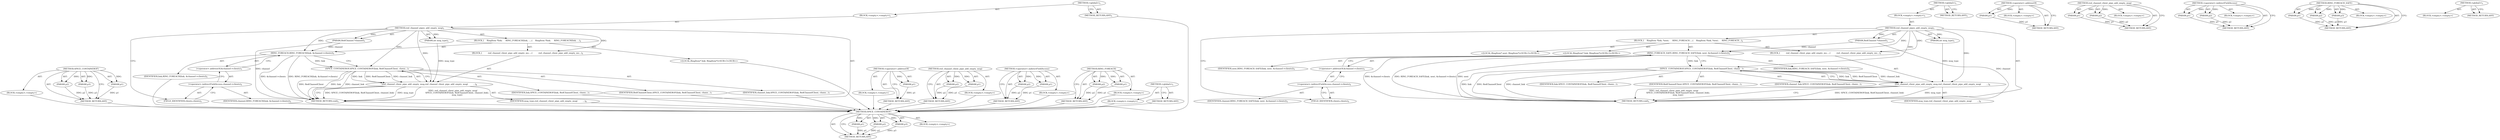 digraph "&lt;global&gt;" {
vulnerable_66 [label=<(METHOD,SPICE_CONTAINEROF)>];
vulnerable_67 [label=<(PARAM,p1)>];
vulnerable_68 [label=<(PARAM,p2)>];
vulnerable_69 [label=<(PARAM,p3)>];
vulnerable_70 [label=<(BLOCK,&lt;empty&gt;,&lt;empty&gt;)>];
vulnerable_71 [label=<(METHOD_RETURN,ANY)>];
vulnerable_6 [label=<(METHOD,&lt;global&gt;)<SUB>1</SUB>>];
vulnerable_7 [label=<(BLOCK,&lt;empty&gt;,&lt;empty&gt;)<SUB>1</SUB>>];
vulnerable_8 [label=<(METHOD,red_channel_pipes_add_empty_msg)<SUB>1</SUB>>];
vulnerable_9 [label=<(PARAM,RedChannel *channel)<SUB>1</SUB>>];
vulnerable_10 [label=<(PARAM,int msg_type)<SUB>1</SUB>>];
vulnerable_11 [label=<(BLOCK,{
    RingItem *link;
 
    RING_FOREACH(link, ...,{
    RingItem *link;
 
    RING_FOREACH(link, ...)<SUB>2</SUB>>];
vulnerable_12 [label="<(LOCAL,RingItem* link: RingItem*)<SUB>3</SUB>>"];
vulnerable_13 [label=<(RING_FOREACH,RING_FOREACH(link, &amp;channel-&gt;clients))<SUB>5</SUB>>];
vulnerable_14 [label=<(IDENTIFIER,link,RING_FOREACH(link, &amp;channel-&gt;clients))<SUB>5</SUB>>];
vulnerable_15 [label=<(&lt;operator&gt;.addressOf,&amp;channel-&gt;clients)<SUB>5</SUB>>];
vulnerable_16 [label=<(&lt;operator&gt;.indirectFieldAccess,channel-&gt;clients)<SUB>5</SUB>>];
vulnerable_17 [label=<(IDENTIFIER,channel,RING_FOREACH(link, &amp;channel-&gt;clients))<SUB>5</SUB>>];
vulnerable_18 [label=<(FIELD_IDENTIFIER,clients,clients)<SUB>5</SUB>>];
vulnerable_19 [label=<(BLOCK,{
         red_channel_client_pipe_add_empty_ms...,{
         red_channel_client_pipe_add_empty_ms...)<SUB>5</SUB>>];
vulnerable_20 [label=<(red_channel_client_pipe_add_empty_msg,red_channel_client_pipe_add_empty_msg(
        ...)<SUB>6</SUB>>];
vulnerable_21 [label=<(SPICE_CONTAINEROF,SPICE_CONTAINEROF(link, RedChannelClient, chann...)<SUB>7</SUB>>];
vulnerable_22 [label=<(IDENTIFIER,link,SPICE_CONTAINEROF(link, RedChannelClient, chann...)<SUB>7</SUB>>];
vulnerable_23 [label=<(IDENTIFIER,RedChannelClient,SPICE_CONTAINEROF(link, RedChannelClient, chann...)<SUB>7</SUB>>];
vulnerable_24 [label=<(IDENTIFIER,channel_link,SPICE_CONTAINEROF(link, RedChannelClient, chann...)<SUB>7</SUB>>];
vulnerable_25 [label=<(IDENTIFIER,msg_type,red_channel_client_pipe_add_empty_msg(
        ...)<SUB>8</SUB>>];
vulnerable_26 [label=<(METHOD_RETURN,void)<SUB>1</SUB>>];
vulnerable_28 [label=<(METHOD_RETURN,ANY)<SUB>1</SUB>>];
vulnerable_52 [label=<(METHOD,&lt;operator&gt;.addressOf)>];
vulnerable_53 [label=<(PARAM,p1)>];
vulnerable_54 [label=<(BLOCK,&lt;empty&gt;,&lt;empty&gt;)>];
vulnerable_55 [label=<(METHOD_RETURN,ANY)>];
vulnerable_61 [label=<(METHOD,red_channel_client_pipe_add_empty_msg)>];
vulnerable_62 [label=<(PARAM,p1)>];
vulnerable_63 [label=<(PARAM,p2)>];
vulnerable_64 [label=<(BLOCK,&lt;empty&gt;,&lt;empty&gt;)>];
vulnerable_65 [label=<(METHOD_RETURN,ANY)>];
vulnerable_56 [label=<(METHOD,&lt;operator&gt;.indirectFieldAccess)>];
vulnerable_57 [label=<(PARAM,p1)>];
vulnerable_58 [label=<(PARAM,p2)>];
vulnerable_59 [label=<(BLOCK,&lt;empty&gt;,&lt;empty&gt;)>];
vulnerable_60 [label=<(METHOD_RETURN,ANY)>];
vulnerable_47 [label=<(METHOD,RING_FOREACH)>];
vulnerable_48 [label=<(PARAM,p1)>];
vulnerable_49 [label=<(PARAM,p2)>];
vulnerable_50 [label=<(BLOCK,&lt;empty&gt;,&lt;empty&gt;)>];
vulnerable_51 [label=<(METHOD_RETURN,ANY)>];
vulnerable_41 [label=<(METHOD,&lt;global&gt;)<SUB>1</SUB>>];
vulnerable_42 [label=<(BLOCK,&lt;empty&gt;,&lt;empty&gt;)>];
vulnerable_43 [label=<(METHOD_RETURN,ANY)>];
fixed_69 [label=<(METHOD,SPICE_CONTAINEROF)>];
fixed_70 [label=<(PARAM,p1)>];
fixed_71 [label=<(PARAM,p2)>];
fixed_72 [label=<(PARAM,p3)>];
fixed_73 [label=<(BLOCK,&lt;empty&gt;,&lt;empty&gt;)>];
fixed_74 [label=<(METHOD_RETURN,ANY)>];
fixed_6 [label=<(METHOD,&lt;global&gt;)<SUB>1</SUB>>];
fixed_7 [label=<(BLOCK,&lt;empty&gt;,&lt;empty&gt;)<SUB>1</SUB>>];
fixed_8 [label=<(METHOD,red_channel_pipes_add_empty_msg)<SUB>1</SUB>>];
fixed_9 [label=<(PARAM,RedChannel *channel)<SUB>1</SUB>>];
fixed_10 [label=<(PARAM,int msg_type)<SUB>1</SUB>>];
fixed_11 [label=<(BLOCK,{
    RingItem *link, *next;
 
    RING_FOREACH...,{
    RingItem *link, *next;
 
    RING_FOREACH...)<SUB>2</SUB>>];
fixed_12 [label="<(LOCAL,RingItem* link: RingItem*)<SUB>3</SUB>>"];
fixed_13 [label="<(LOCAL,RingItem* next: RingItem*)<SUB>3</SUB>>"];
fixed_14 [label=<(RING_FOREACH_SAFE,RING_FOREACH_SAFE(link, next, &amp;channel-&gt;clients))<SUB>5</SUB>>];
fixed_15 [label=<(IDENTIFIER,link,RING_FOREACH_SAFE(link, next, &amp;channel-&gt;clients))<SUB>5</SUB>>];
fixed_16 [label=<(IDENTIFIER,next,RING_FOREACH_SAFE(link, next, &amp;channel-&gt;clients))<SUB>5</SUB>>];
fixed_17 [label=<(&lt;operator&gt;.addressOf,&amp;channel-&gt;clients)<SUB>5</SUB>>];
fixed_18 [label=<(&lt;operator&gt;.indirectFieldAccess,channel-&gt;clients)<SUB>5</SUB>>];
fixed_19 [label=<(IDENTIFIER,channel,RING_FOREACH_SAFE(link, next, &amp;channel-&gt;clients))<SUB>5</SUB>>];
fixed_20 [label=<(FIELD_IDENTIFIER,clients,clients)<SUB>5</SUB>>];
fixed_21 [label=<(BLOCK,{
         red_channel_client_pipe_add_empty_ms...,{
         red_channel_client_pipe_add_empty_ms...)<SUB>5</SUB>>];
fixed_22 [label=<(red_channel_client_pipe_add_empty_msg,red_channel_client_pipe_add_empty_msg(
        ...)<SUB>6</SUB>>];
fixed_23 [label=<(SPICE_CONTAINEROF,SPICE_CONTAINEROF(link, RedChannelClient, chann...)<SUB>7</SUB>>];
fixed_24 [label=<(IDENTIFIER,link,SPICE_CONTAINEROF(link, RedChannelClient, chann...)<SUB>7</SUB>>];
fixed_25 [label=<(IDENTIFIER,RedChannelClient,SPICE_CONTAINEROF(link, RedChannelClient, chann...)<SUB>7</SUB>>];
fixed_26 [label=<(IDENTIFIER,channel_link,SPICE_CONTAINEROF(link, RedChannelClient, chann...)<SUB>7</SUB>>];
fixed_27 [label=<(IDENTIFIER,msg_type,red_channel_client_pipe_add_empty_msg(
        ...)<SUB>8</SUB>>];
fixed_28 [label=<(METHOD_RETURN,void)<SUB>1</SUB>>];
fixed_30 [label=<(METHOD_RETURN,ANY)<SUB>1</SUB>>];
fixed_55 [label=<(METHOD,&lt;operator&gt;.addressOf)>];
fixed_56 [label=<(PARAM,p1)>];
fixed_57 [label=<(BLOCK,&lt;empty&gt;,&lt;empty&gt;)>];
fixed_58 [label=<(METHOD_RETURN,ANY)>];
fixed_64 [label=<(METHOD,red_channel_client_pipe_add_empty_msg)>];
fixed_65 [label=<(PARAM,p1)>];
fixed_66 [label=<(PARAM,p2)>];
fixed_67 [label=<(BLOCK,&lt;empty&gt;,&lt;empty&gt;)>];
fixed_68 [label=<(METHOD_RETURN,ANY)>];
fixed_59 [label=<(METHOD,&lt;operator&gt;.indirectFieldAccess)>];
fixed_60 [label=<(PARAM,p1)>];
fixed_61 [label=<(PARAM,p2)>];
fixed_62 [label=<(BLOCK,&lt;empty&gt;,&lt;empty&gt;)>];
fixed_63 [label=<(METHOD_RETURN,ANY)>];
fixed_49 [label=<(METHOD,RING_FOREACH_SAFE)>];
fixed_50 [label=<(PARAM,p1)>];
fixed_51 [label=<(PARAM,p2)>];
fixed_52 [label=<(PARAM,p3)>];
fixed_53 [label=<(BLOCK,&lt;empty&gt;,&lt;empty&gt;)>];
fixed_54 [label=<(METHOD_RETURN,ANY)>];
fixed_43 [label=<(METHOD,&lt;global&gt;)<SUB>1</SUB>>];
fixed_44 [label=<(BLOCK,&lt;empty&gt;,&lt;empty&gt;)>];
fixed_45 [label=<(METHOD_RETURN,ANY)>];
vulnerable_66 -> vulnerable_67  [key=0, label="AST: "];
vulnerable_66 -> vulnerable_67  [key=1, label="DDG: "];
vulnerable_66 -> vulnerable_70  [key=0, label="AST: "];
vulnerable_66 -> vulnerable_68  [key=0, label="AST: "];
vulnerable_66 -> vulnerable_68  [key=1, label="DDG: "];
vulnerable_66 -> vulnerable_71  [key=0, label="AST: "];
vulnerable_66 -> vulnerable_71  [key=1, label="CFG: "];
vulnerable_66 -> vulnerable_69  [key=0, label="AST: "];
vulnerable_66 -> vulnerable_69  [key=1, label="DDG: "];
vulnerable_67 -> vulnerable_71  [key=0, label="DDG: p1"];
vulnerable_68 -> vulnerable_71  [key=0, label="DDG: p2"];
vulnerable_69 -> vulnerable_71  [key=0, label="DDG: p3"];
vulnerable_70 -> fixed_69  [key=0];
vulnerable_71 -> fixed_69  [key=0];
vulnerable_6 -> vulnerable_7  [key=0, label="AST: "];
vulnerable_6 -> vulnerable_28  [key=0, label="AST: "];
vulnerable_6 -> vulnerable_28  [key=1, label="CFG: "];
vulnerable_7 -> vulnerable_8  [key=0, label="AST: "];
vulnerable_8 -> vulnerable_9  [key=0, label="AST: "];
vulnerable_8 -> vulnerable_9  [key=1, label="DDG: "];
vulnerable_8 -> vulnerable_10  [key=0, label="AST: "];
vulnerable_8 -> vulnerable_10  [key=1, label="DDG: "];
vulnerable_8 -> vulnerable_11  [key=0, label="AST: "];
vulnerable_8 -> vulnerable_26  [key=0, label="AST: "];
vulnerable_8 -> vulnerable_18  [key=0, label="CFG: "];
vulnerable_8 -> vulnerable_19  [key=0, label="DDG: "];
vulnerable_8 -> vulnerable_13  [key=0, label="DDG: "];
vulnerable_8 -> vulnerable_20  [key=0, label="DDG: "];
vulnerable_8 -> vulnerable_21  [key=0, label="DDG: "];
vulnerable_9 -> vulnerable_26  [key=0, label="DDG: channel"];
vulnerable_9 -> vulnerable_13  [key=0, label="DDG: channel"];
vulnerable_10 -> vulnerable_20  [key=0, label="DDG: msg_type"];
vulnerable_11 -> vulnerable_12  [key=0, label="AST: "];
vulnerable_11 -> vulnerable_13  [key=0, label="AST: "];
vulnerable_11 -> vulnerable_19  [key=0, label="AST: "];
vulnerable_12 -> fixed_69  [key=0];
vulnerable_13 -> vulnerable_14  [key=0, label="AST: "];
vulnerable_13 -> vulnerable_15  [key=0, label="AST: "];
vulnerable_13 -> vulnerable_21  [key=0, label="CFG: "];
vulnerable_13 -> vulnerable_21  [key=1, label="DDG: link"];
vulnerable_13 -> vulnerable_26  [key=0, label="DDG: &amp;channel-&gt;clients"];
vulnerable_13 -> vulnerable_26  [key=1, label="DDG: RING_FOREACH(link, &amp;channel-&gt;clients)"];
vulnerable_14 -> fixed_69  [key=0];
vulnerable_15 -> vulnerable_16  [key=0, label="AST: "];
vulnerable_15 -> vulnerable_13  [key=0, label="CFG: "];
vulnerable_16 -> vulnerable_17  [key=0, label="AST: "];
vulnerable_16 -> vulnerable_18  [key=0, label="AST: "];
vulnerable_16 -> vulnerable_15  [key=0, label="CFG: "];
vulnerable_17 -> fixed_69  [key=0];
vulnerable_18 -> vulnerable_16  [key=0, label="CFG: "];
vulnerable_19 -> vulnerable_20  [key=0, label="AST: "];
vulnerable_20 -> vulnerable_21  [key=0, label="AST: "];
vulnerable_20 -> vulnerable_25  [key=0, label="AST: "];
vulnerable_20 -> vulnerable_26  [key=0, label="CFG: "];
vulnerable_20 -> vulnerable_26  [key=1, label="DDG: SPICE_CONTAINEROF(link, RedChannelClient, channel_link)"];
vulnerable_20 -> vulnerable_26  [key=2, label="DDG: msg_type"];
vulnerable_20 -> vulnerable_26  [key=3, label="DDG: red_channel_client_pipe_add_empty_msg(
             SPICE_CONTAINEROF(link, RedChannelClient, channel_link),
             msg_type)"];
vulnerable_21 -> vulnerable_22  [key=0, label="AST: "];
vulnerable_21 -> vulnerable_23  [key=0, label="AST: "];
vulnerable_21 -> vulnerable_24  [key=0, label="AST: "];
vulnerable_21 -> vulnerable_20  [key=0, label="CFG: "];
vulnerable_21 -> vulnerable_20  [key=1, label="DDG: link"];
vulnerable_21 -> vulnerable_20  [key=2, label="DDG: RedChannelClient"];
vulnerable_21 -> vulnerable_20  [key=3, label="DDG: channel_link"];
vulnerable_21 -> vulnerable_26  [key=0, label="DDG: link"];
vulnerable_21 -> vulnerable_26  [key=1, label="DDG: RedChannelClient"];
vulnerable_21 -> vulnerable_26  [key=2, label="DDG: channel_link"];
vulnerable_22 -> fixed_69  [key=0];
vulnerable_23 -> fixed_69  [key=0];
vulnerable_24 -> fixed_69  [key=0];
vulnerable_25 -> fixed_69  [key=0];
vulnerable_26 -> fixed_69  [key=0];
vulnerable_28 -> fixed_69  [key=0];
vulnerable_52 -> vulnerable_53  [key=0, label="AST: "];
vulnerable_52 -> vulnerable_53  [key=1, label="DDG: "];
vulnerable_52 -> vulnerable_54  [key=0, label="AST: "];
vulnerable_52 -> vulnerable_55  [key=0, label="AST: "];
vulnerable_52 -> vulnerable_55  [key=1, label="CFG: "];
vulnerable_53 -> vulnerable_55  [key=0, label="DDG: p1"];
vulnerable_54 -> fixed_69  [key=0];
vulnerable_55 -> fixed_69  [key=0];
vulnerable_61 -> vulnerable_62  [key=0, label="AST: "];
vulnerable_61 -> vulnerable_62  [key=1, label="DDG: "];
vulnerable_61 -> vulnerable_64  [key=0, label="AST: "];
vulnerable_61 -> vulnerable_63  [key=0, label="AST: "];
vulnerable_61 -> vulnerable_63  [key=1, label="DDG: "];
vulnerable_61 -> vulnerable_65  [key=0, label="AST: "];
vulnerable_61 -> vulnerable_65  [key=1, label="CFG: "];
vulnerable_62 -> vulnerable_65  [key=0, label="DDG: p1"];
vulnerable_63 -> vulnerable_65  [key=0, label="DDG: p2"];
vulnerable_64 -> fixed_69  [key=0];
vulnerable_65 -> fixed_69  [key=0];
vulnerable_56 -> vulnerable_57  [key=0, label="AST: "];
vulnerable_56 -> vulnerable_57  [key=1, label="DDG: "];
vulnerable_56 -> vulnerable_59  [key=0, label="AST: "];
vulnerable_56 -> vulnerable_58  [key=0, label="AST: "];
vulnerable_56 -> vulnerable_58  [key=1, label="DDG: "];
vulnerable_56 -> vulnerable_60  [key=0, label="AST: "];
vulnerable_56 -> vulnerable_60  [key=1, label="CFG: "];
vulnerable_57 -> vulnerable_60  [key=0, label="DDG: p1"];
vulnerable_58 -> vulnerable_60  [key=0, label="DDG: p2"];
vulnerable_59 -> fixed_69  [key=0];
vulnerable_60 -> fixed_69  [key=0];
vulnerable_47 -> vulnerable_48  [key=0, label="AST: "];
vulnerable_47 -> vulnerable_48  [key=1, label="DDG: "];
vulnerable_47 -> vulnerable_50  [key=0, label="AST: "];
vulnerable_47 -> vulnerable_49  [key=0, label="AST: "];
vulnerable_47 -> vulnerable_49  [key=1, label="DDG: "];
vulnerable_47 -> vulnerable_51  [key=0, label="AST: "];
vulnerable_47 -> vulnerable_51  [key=1, label="CFG: "];
vulnerable_48 -> vulnerable_51  [key=0, label="DDG: p1"];
vulnerable_49 -> vulnerable_51  [key=0, label="DDG: p2"];
vulnerable_50 -> fixed_69  [key=0];
vulnerable_51 -> fixed_69  [key=0];
vulnerable_41 -> vulnerable_42  [key=0, label="AST: "];
vulnerable_41 -> vulnerable_43  [key=0, label="AST: "];
vulnerable_41 -> vulnerable_43  [key=1, label="CFG: "];
vulnerable_42 -> fixed_69  [key=0];
vulnerable_43 -> fixed_69  [key=0];
fixed_69 -> fixed_70  [key=0, label="AST: "];
fixed_69 -> fixed_70  [key=1, label="DDG: "];
fixed_69 -> fixed_73  [key=0, label="AST: "];
fixed_69 -> fixed_71  [key=0, label="AST: "];
fixed_69 -> fixed_71  [key=1, label="DDG: "];
fixed_69 -> fixed_74  [key=0, label="AST: "];
fixed_69 -> fixed_74  [key=1, label="CFG: "];
fixed_69 -> fixed_72  [key=0, label="AST: "];
fixed_69 -> fixed_72  [key=1, label="DDG: "];
fixed_70 -> fixed_74  [key=0, label="DDG: p1"];
fixed_71 -> fixed_74  [key=0, label="DDG: p2"];
fixed_72 -> fixed_74  [key=0, label="DDG: p3"];
fixed_6 -> fixed_7  [key=0, label="AST: "];
fixed_6 -> fixed_30  [key=0, label="AST: "];
fixed_6 -> fixed_30  [key=1, label="CFG: "];
fixed_7 -> fixed_8  [key=0, label="AST: "];
fixed_8 -> fixed_9  [key=0, label="AST: "];
fixed_8 -> fixed_9  [key=1, label="DDG: "];
fixed_8 -> fixed_10  [key=0, label="AST: "];
fixed_8 -> fixed_10  [key=1, label="DDG: "];
fixed_8 -> fixed_11  [key=0, label="AST: "];
fixed_8 -> fixed_28  [key=0, label="AST: "];
fixed_8 -> fixed_20  [key=0, label="CFG: "];
fixed_8 -> fixed_21  [key=0, label="DDG: "];
fixed_8 -> fixed_14  [key=0, label="DDG: "];
fixed_8 -> fixed_22  [key=0, label="DDG: "];
fixed_8 -> fixed_23  [key=0, label="DDG: "];
fixed_9 -> fixed_28  [key=0, label="DDG: channel"];
fixed_9 -> fixed_14  [key=0, label="DDG: channel"];
fixed_10 -> fixed_22  [key=0, label="DDG: msg_type"];
fixed_11 -> fixed_12  [key=0, label="AST: "];
fixed_11 -> fixed_13  [key=0, label="AST: "];
fixed_11 -> fixed_14  [key=0, label="AST: "];
fixed_11 -> fixed_21  [key=0, label="AST: "];
fixed_14 -> fixed_15  [key=0, label="AST: "];
fixed_14 -> fixed_16  [key=0, label="AST: "];
fixed_14 -> fixed_17  [key=0, label="AST: "];
fixed_14 -> fixed_23  [key=0, label="CFG: "];
fixed_14 -> fixed_23  [key=1, label="DDG: link"];
fixed_14 -> fixed_28  [key=0, label="DDG: next"];
fixed_14 -> fixed_28  [key=1, label="DDG: &amp;channel-&gt;clients"];
fixed_14 -> fixed_28  [key=2, label="DDG: RING_FOREACH_SAFE(link, next, &amp;channel-&gt;clients)"];
fixed_17 -> fixed_18  [key=0, label="AST: "];
fixed_17 -> fixed_14  [key=0, label="CFG: "];
fixed_18 -> fixed_19  [key=0, label="AST: "];
fixed_18 -> fixed_20  [key=0, label="AST: "];
fixed_18 -> fixed_17  [key=0, label="CFG: "];
fixed_20 -> fixed_18  [key=0, label="CFG: "];
fixed_21 -> fixed_22  [key=0, label="AST: "];
fixed_22 -> fixed_23  [key=0, label="AST: "];
fixed_22 -> fixed_27  [key=0, label="AST: "];
fixed_22 -> fixed_28  [key=0, label="CFG: "];
fixed_22 -> fixed_28  [key=1, label="DDG: SPICE_CONTAINEROF(link, RedChannelClient, channel_link)"];
fixed_22 -> fixed_28  [key=2, label="DDG: msg_type"];
fixed_22 -> fixed_28  [key=3, label="DDG: red_channel_client_pipe_add_empty_msg(
             SPICE_CONTAINEROF(link, RedChannelClient, channel_link),
             msg_type)"];
fixed_23 -> fixed_24  [key=0, label="AST: "];
fixed_23 -> fixed_25  [key=0, label="AST: "];
fixed_23 -> fixed_26  [key=0, label="AST: "];
fixed_23 -> fixed_22  [key=0, label="CFG: "];
fixed_23 -> fixed_22  [key=1, label="DDG: link"];
fixed_23 -> fixed_22  [key=2, label="DDG: RedChannelClient"];
fixed_23 -> fixed_22  [key=3, label="DDG: channel_link"];
fixed_23 -> fixed_28  [key=0, label="DDG: link"];
fixed_23 -> fixed_28  [key=1, label="DDG: RedChannelClient"];
fixed_23 -> fixed_28  [key=2, label="DDG: channel_link"];
fixed_55 -> fixed_56  [key=0, label="AST: "];
fixed_55 -> fixed_56  [key=1, label="DDG: "];
fixed_55 -> fixed_57  [key=0, label="AST: "];
fixed_55 -> fixed_58  [key=0, label="AST: "];
fixed_55 -> fixed_58  [key=1, label="CFG: "];
fixed_56 -> fixed_58  [key=0, label="DDG: p1"];
fixed_64 -> fixed_65  [key=0, label="AST: "];
fixed_64 -> fixed_65  [key=1, label="DDG: "];
fixed_64 -> fixed_67  [key=0, label="AST: "];
fixed_64 -> fixed_66  [key=0, label="AST: "];
fixed_64 -> fixed_66  [key=1, label="DDG: "];
fixed_64 -> fixed_68  [key=0, label="AST: "];
fixed_64 -> fixed_68  [key=1, label="CFG: "];
fixed_65 -> fixed_68  [key=0, label="DDG: p1"];
fixed_66 -> fixed_68  [key=0, label="DDG: p2"];
fixed_59 -> fixed_60  [key=0, label="AST: "];
fixed_59 -> fixed_60  [key=1, label="DDG: "];
fixed_59 -> fixed_62  [key=0, label="AST: "];
fixed_59 -> fixed_61  [key=0, label="AST: "];
fixed_59 -> fixed_61  [key=1, label="DDG: "];
fixed_59 -> fixed_63  [key=0, label="AST: "];
fixed_59 -> fixed_63  [key=1, label="CFG: "];
fixed_60 -> fixed_63  [key=0, label="DDG: p1"];
fixed_61 -> fixed_63  [key=0, label="DDG: p2"];
fixed_49 -> fixed_50  [key=0, label="AST: "];
fixed_49 -> fixed_50  [key=1, label="DDG: "];
fixed_49 -> fixed_53  [key=0, label="AST: "];
fixed_49 -> fixed_51  [key=0, label="AST: "];
fixed_49 -> fixed_51  [key=1, label="DDG: "];
fixed_49 -> fixed_54  [key=0, label="AST: "];
fixed_49 -> fixed_54  [key=1, label="CFG: "];
fixed_49 -> fixed_52  [key=0, label="AST: "];
fixed_49 -> fixed_52  [key=1, label="DDG: "];
fixed_50 -> fixed_54  [key=0, label="DDG: p1"];
fixed_51 -> fixed_54  [key=0, label="DDG: p2"];
fixed_52 -> fixed_54  [key=0, label="DDG: p3"];
fixed_43 -> fixed_44  [key=0, label="AST: "];
fixed_43 -> fixed_45  [key=0, label="AST: "];
fixed_43 -> fixed_45  [key=1, label="CFG: "];
}
